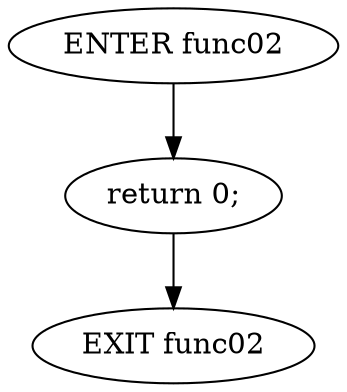 digraph G {
  0 [ label="ENTER func02" ];
  1 [ label="EXIT func02" ];
  2 [ label="return 0;" ];
  0 -> 2;
  2 -> 1;
}
